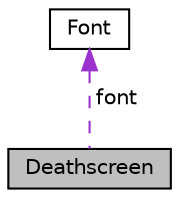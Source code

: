 digraph "Deathscreen"
{
  edge [fontname="Helvetica",fontsize="10",labelfontname="Helvetica",labelfontsize="10"];
  node [fontname="Helvetica",fontsize="10",shape=record];
  Node1 [label="Deathscreen",height=0.2,width=0.4,color="black", fillcolor="grey75", style="filled", fontcolor="black"];
  Node2 -> Node1 [dir="back",color="darkorchid3",fontsize="10",style="dashed",label=" font" ];
  Node2 [label="Font",height=0.2,width=0.4,color="black", fillcolor="white", style="filled",URL="$classFont.html"];
}
